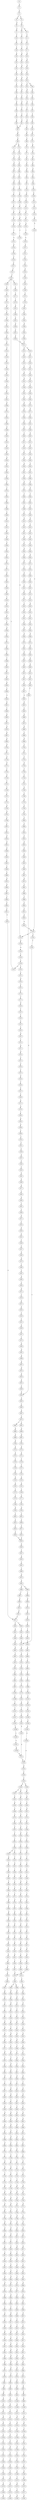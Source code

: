 strict digraph  {
	S0 -> S1 [ label = A ];
	S1 -> S2 [ label = C ];
	S2 -> S3 [ label = C ];
	S2 -> S4 [ label = T ];
	S3 -> S5 [ label = G ];
	S4 -> S6 [ label = G ];
	S5 -> S7 [ label = G ];
	S6 -> S8 [ label = G ];
	S6 -> S9 [ label = C ];
	S7 -> S10 [ label = C ];
	S8 -> S11 [ label = C ];
	S9 -> S12 [ label = C ];
	S10 -> S13 [ label = C ];
	S11 -> S14 [ label = C ];
	S12 -> S15 [ label = C ];
	S13 -> S16 [ label = C ];
	S14 -> S17 [ label = C ];
	S15 -> S18 [ label = T ];
	S16 -> S19 [ label = A ];
	S17 -> S20 [ label = A ];
	S18 -> S21 [ label = A ];
	S19 -> S22 [ label = G ];
	S20 -> S23 [ label = G ];
	S21 -> S24 [ label = G ];
	S22 -> S25 [ label = T ];
	S23 -> S26 [ label = G ];
	S24 -> S27 [ label = G ];
	S25 -> S28 [ label = T ];
	S26 -> S29 [ label = T ];
	S27 -> S30 [ label = T ];
	S28 -> S31 [ label = G ];
	S29 -> S32 [ label = G ];
	S30 -> S33 [ label = G ];
	S31 -> S34 [ label = T ];
	S32 -> S35 [ label = C ];
	S32 -> S36 [ label = G ];
	S33 -> S37 [ label = T ];
	S34 -> S38 [ label = G ];
	S35 -> S39 [ label = G ];
	S36 -> S40 [ label = G ];
	S37 -> S41 [ label = G ];
	S38 -> S42 [ label = C ];
	S39 -> S43 [ label = C ];
	S40 -> S44 [ label = C ];
	S41 -> S45 [ label = C ];
	S42 -> S46 [ label = G ];
	S43 -> S47 [ label = G ];
	S44 -> S48 [ label = T ];
	S45 -> S49 [ label = G ];
	S46 -> S50 [ label = T ];
	S47 -> S51 [ label = T ];
	S48 -> S52 [ label = T ];
	S49 -> S53 [ label = T ];
	S50 -> S54 [ label = C ];
	S51 -> S55 [ label = C ];
	S52 -> S56 [ label = C ];
	S53 -> S57 [ label = C ];
	S54 -> S58 [ label = G ];
	S55 -> S59 [ label = G ];
	S56 -> S60 [ label = G ];
	S57 -> S61 [ label = G ];
	S58 -> S62 [ label = A ];
	S59 -> S63 [ label = T ];
	S60 -> S64 [ label = A ];
	S61 -> S62 [ label = A ];
	S62 -> S65 [ label = A ];
	S63 -> S66 [ label = G ];
	S64 -> S67 [ label = A ];
	S65 -> S68 [ label = C ];
	S66 -> S69 [ label = C ];
	S67 -> S70 [ label = C ];
	S68 -> S71 [ label = C ];
	S68 -> S72 [ label = A ];
	S69 -> S73 [ label = A ];
	S70 -> S74 [ label = A ];
	S71 -> S75 [ label = T ];
	S72 -> S76 [ label = C ];
	S73 -> S77 [ label = T ];
	S74 -> S78 [ label = C ];
	S75 -> S79 [ label = T ];
	S76 -> S80 [ label = C ];
	S77 -> S81 [ label = C ];
	S78 -> S82 [ label = G ];
	S79 -> S83 [ label = C ];
	S80 -> S84 [ label = C ];
	S81 -> S85 [ label = C ];
	S82 -> S86 [ label = C ];
	S83 -> S87 [ label = G ];
	S84 -> S88 [ label = G ];
	S85 -> S89 [ label = G ];
	S86 -> S90 [ label = G ];
	S87 -> S91 [ label = T ];
	S88 -> S92 [ label = T ];
	S89 -> S93 [ label = C ];
	S90 -> S94 [ label = C ];
	S91 -> S95 [ label = A ];
	S92 -> S96 [ label = A ];
	S93 -> S97 [ label = A ];
	S94 -> S98 [ label = A ];
	S95 -> S99 [ label = C ];
	S96 -> S100 [ label = C ];
	S97 -> S101 [ label = C ];
	S98 -> S102 [ label = C ];
	S99 -> S103 [ label = T ];
	S100 -> S104 [ label = G ];
	S101 -> S105 [ label = G ];
	S102 -> S106 [ label = G ];
	S103 -> S107 [ label = T ];
	S104 -> S108 [ label = T ];
	S105 -> S109 [ label = T ];
	S106 -> S110 [ label = T ];
	S107 -> S111 [ label = C ];
	S108 -> S112 [ label = C ];
	S109 -> S113 [ label = C ];
	S110 -> S114 [ label = C ];
	S111 -> S115 [ label = A ];
	S112 -> S116 [ label = C ];
	S113 -> S117 [ label = G ];
	S114 -> S118 [ label = C ];
	S115 -> S119 [ label = A ];
	S116 -> S120 [ label = A ];
	S117 -> S121 [ label = A ];
	S118 -> S122 [ label = A ];
	S119 -> S123 [ label = G ];
	S120 -> S124 [ label = G ];
	S121 -> S125 [ label = G ];
	S122 -> S126 [ label = G ];
	S123 -> S127 [ label = C ];
	S124 -> S128 [ label = C ];
	S125 -> S129 [ label = C ];
	S126 -> S130 [ label = C ];
	S127 -> S131 [ label = G ];
	S128 -> S132 [ label = G ];
	S129 -> S133 [ label = G ];
	S130 -> S134 [ label = T ];
	S130 -> S132 [ label = G ];
	S131 -> S135 [ label = A ];
	S132 -> S136 [ label = A ];
	S133 -> S137 [ label = A ];
	S134 -> S138 [ label = T ];
	S135 -> S139 [ label = G ];
	S136 -> S140 [ label = G ];
	S137 -> S141 [ label = G ];
	S138 -> S142 [ label = C ];
	S139 -> S143 [ label = T ];
	S140 -> S144 [ label = T ];
	S141 -> S145 [ label = T ];
	S142 -> S146 [ label = A ];
	S143 -> S147 [ label = C ];
	S144 -> S148 [ label = C ];
	S145 -> S149 [ label = C ];
	S146 -> S150 [ label = C ];
	S147 -> S151 [ label = C ];
	S148 -> S152 [ label = C ];
	S148 -> S153 [ label = T ];
	S149 -> S154 [ label = G ];
	S150 -> S155 [ label = G ];
	S151 -> S156 [ label = C ];
	S152 -> S156 [ label = C ];
	S153 -> S157 [ label = C ];
	S154 -> S158 [ label = A ];
	S155 -> S159 [ label = C ];
	S156 -> S160 [ label = T ];
	S156 -> S161 [ label = G ];
	S157 -> S162 [ label = G ];
	S158 -> S163 [ label = A ];
	S159 -> S164 [ label = C ];
	S160 -> S165 [ label = C ];
	S161 -> S166 [ label = C ];
	S162 -> S167 [ label = T ];
	S163 -> S168 [ label = C ];
	S164 -> S169 [ label = C ];
	S165 -> S170 [ label = C ];
	S166 -> S171 [ label = C ];
	S167 -> S172 [ label = C ];
	S168 -> S173 [ label = C ];
	S169 -> S174 [ label = T ];
	S170 -> S175 [ label = G ];
	S171 -> S176 [ label = T ];
	S172 -> S177 [ label = T ];
	S173 -> S178 [ label = T ];
	S174 -> S179 [ label = T ];
	S175 -> S180 [ label = G ];
	S176 -> S181 [ label = G ];
	S177 -> S182 [ label = G ];
	S178 -> S183 [ label = G ];
	S179 -> S184 [ label = C ];
	S180 -> S185 [ label = T ];
	S181 -> S186 [ label = T ];
	S182 -> S187 [ label = T ];
	S183 -> S188 [ label = T ];
	S184 -> S189 [ label = A ];
	S185 -> S190 [ label = C ];
	S186 -> S191 [ label = C ];
	S187 -> S192 [ label = T ];
	S188 -> S193 [ label = C ];
	S189 -> S194 [ label = T ];
	S190 -> S195 [ label = T ];
	S191 -> S196 [ label = G ];
	S192 -> S197 [ label = C ];
	S193 -> S198 [ label = G ];
	S194 -> S199 [ label = C ];
	S195 -> S200 [ label = G ];
	S196 -> S201 [ label = C ];
	S197 -> S202 [ label = C ];
	S198 -> S203 [ label = C ];
	S199 -> S204 [ label = C ];
	S200 -> S205 [ label = G ];
	S201 -> S206 [ label = G ];
	S202 -> S207 [ label = G ];
	S203 -> S208 [ label = G ];
	S204 -> S209 [ label = A ];
	S205 -> S210 [ label = A ];
	S206 -> S211 [ label = C ];
	S207 -> S212 [ label = T ];
	S208 -> S211 [ label = C ];
	S209 -> S213 [ label = G ];
	S210 -> S214 [ label = G ];
	S211 -> S215 [ label = G ];
	S211 -> S216 [ label = A ];
	S212 -> S217 [ label = G ];
	S213 -> S218 [ label = A ];
	S214 -> S219 [ label = G ];
	S215 -> S220 [ label = A ];
	S216 -> S221 [ label = A ];
	S217 -> S222 [ label = G ];
	S218 -> S223 [ label = A ];
	S219 -> S224 [ label = G ];
	S220 -> S225 [ label = G ];
	S221 -> S226 [ label = C ];
	S222 -> S227 [ label = C ];
	S223 -> S228 [ label = C ];
	S224 -> S229 [ label = T ];
	S225 -> S230 [ label = C ];
	S226 -> S231 [ label = C ];
	S227 -> S232 [ label = C ];
	S228 -> S233 [ label = C ];
	S229 -> S234 [ label = G ];
	S230 -> S235 [ label = A ];
	S231 -> S236 [ label = C ];
	S232 -> S237 [ label = C ];
	S233 -> S238 [ label = A ];
	S233 -> S239 [ label = G ];
	S234 -> S240 [ label = T ];
	S235 -> S241 [ label = G ];
	S236 -> S242 [ label = G ];
	S237 -> S243 [ label = G ];
	S238 -> S244 [ label = G ];
	S238 -> S245 [ label = C ];
	S239 -> S246 [ label = G ];
	S240 -> S247 [ label = T ];
	S241 -> S248 [ label = T ];
	S242 -> S249 [ label = T ];
	S243 -> S250 [ label = T ];
	S244 -> S251 [ label = A ];
	S245 -> S252 [ label = C ];
	S246 -> S253 [ label = A ];
	S247 -> S254 [ label = C ];
	S248 -> S255 [ label = G ];
	S249 -> S256 [ label = A ];
	S250 -> S257 [ label = C ];
	S251 -> S258 [ label = C ];
	S252 -> S259 [ label = A ];
	S253 -> S260 [ label = C ];
	S254 -> S261 [ label = C ];
	S255 -> S262 [ label = C ];
	S256 -> S263 [ label = C ];
	S257 -> S264 [ label = C ];
	S258 -> S265 [ label = T ];
	S259 -> S266 [ label = C ];
	S260 -> S267 [ label = G ];
	S261 -> S268 [ label = A ];
	S262 -> S269 [ label = A ];
	S263 -> S270 [ label = A ];
	S264 -> S271 [ label = A ];
	S265 -> S272 [ label = C ];
	S266 -> S273 [ label = C ];
	S267 -> S274 [ label = C ];
	S268 -> S275 [ label = G ];
	S269 -> S276 [ label = A ];
	S270 -> S277 [ label = G ];
	S271 -> S278 [ label = G ];
	S272 -> S279 [ label = C ];
	S273 -> S280 [ label = C ];
	S274 -> S281 [ label = C ];
	S275 -> S282 [ label = C ];
	S276 -> S283 [ label = C ];
	S277 -> S284 [ label = C ];
	S278 -> S285 [ label = T ];
	S279 -> S286 [ label = C ];
	S280 -> S287 [ label = C ];
	S281 -> S288 [ label = C ];
	S282 -> S289 [ label = A ];
	S283 -> S290 [ label = A ];
	S284 -> S291 [ label = A ];
	S285 -> S292 [ label = A ];
	S286 -> S293 [ label = A ];
	S287 -> S294 [ label = T ];
	S288 -> S295 [ label = A ];
	S289 -> S296 [ label = G ];
	S290 -> S297 [ label = G ];
	S291 -> S298 [ label = G ];
	S292 -> S299 [ label = G ];
	S293 -> S300 [ label = T ];
	S294 -> S301 [ label = T ];
	S295 -> S302 [ label = T ];
	S296 -> S303 [ label = A ];
	S297 -> S304 [ label = C ];
	S298 -> S305 [ label = G ];
	S299 -> S306 [ label = C ];
	S300 -> S307 [ label = C ];
	S301 -> S308 [ label = C ];
	S302 -> S309 [ label = C ];
	S303 -> S310 [ label = T ];
	S304 -> S311 [ label = T ];
	S305 -> S312 [ label = T ];
	S306 -> S313 [ label = T ];
	S307 -> S314 [ label = T ];
	S308 -> S315 [ label = C ];
	S308 -> S316 [ label = G ];
	S309 -> S317 [ label = G ];
	S310 -> S318 [ label = A ];
	S311 -> S319 [ label = A ];
	S312 -> S320 [ label = G ];
	S313 -> S321 [ label = C ];
	S314 -> S322 [ label = G ];
	S315 -> S323 [ label = T ];
	S316 -> S324 [ label = A ];
	S317 -> S325 [ label = T ];
	S318 -> S326 [ label = A ];
	S319 -> S327 [ label = C ];
	S320 -> S328 [ label = C ];
	S321 -> S329 [ label = C ];
	S322 -> S330 [ label = C ];
	S323 -> S331 [ label = G ];
	S324 -> S332 [ label = T ];
	S325 -> S333 [ label = C ];
	S326 -> S334 [ label = A ];
	S327 -> S335 [ label = G ];
	S328 -> S336 [ label = A ];
	S329 -> S337 [ label = A ];
	S330 -> S338 [ label = C ];
	S331 -> S339 [ label = T ];
	S332 -> S340 [ label = C ];
	S333 -> S341 [ label = C ];
	S334 -> S342 [ label = A ];
	S335 -> S343 [ label = A ];
	S336 -> S344 [ label = C ];
	S337 -> S345 [ label = C ];
	S338 -> S346 [ label = A ];
	S339 -> S347 [ label = C ];
	S340 -> S348 [ label = G ];
	S341 -> S349 [ label = T ];
	S342 -> S350 [ label = A ];
	S343 -> S351 [ label = G ];
	S344 -> S352 [ label = G ];
	S345 -> S353 [ label = C ];
	S346 -> S354 [ label = G ];
	S347 -> S355 [ label = C ];
	S348 -> S356 [ label = T ];
	S349 -> S357 [ label = C ];
	S350 -> S358 [ label = C ];
	S351 -> S359 [ label = A ];
	S352 -> S360 [ label = C ];
	S353 -> S361 [ label = G ];
	S354 -> S362 [ label = T ];
	S355 -> S363 [ label = T ];
	S356 -> S364 [ label = T ];
	S357 -> S365 [ label = T ];
	S358 -> S366 [ label = T ];
	S359 -> S367 [ label = A ];
	S360 -> S368 [ label = G ];
	S361 -> S369 [ label = G ];
	S362 -> S370 [ label = C ];
	S363 -> S371 [ label = T ];
	S364 -> S372 [ label = T ];
	S365 -> S373 [ label = T ];
	S366 -> S374 [ label = T ];
	S367 -> S375 [ label = C ];
	S368 -> S376 [ label = G ];
	S369 -> S377 [ label = A ];
	S370 -> S378 [ label = G ];
	S371 -> S379 [ label = G ];
	S372 -> S380 [ label = G ];
	S373 -> S381 [ label = C ];
	S374 -> S382 [ label = T ];
	S375 -> S383 [ label = T ];
	S376 -> S384 [ label = T ];
	S377 -> S385 [ label = C ];
	S378 -> S386 [ label = T ];
	S379 -> S387 [ label = T ];
	S380 -> S388 [ label = T ];
	S381 -> S389 [ label = T ];
	S382 -> S390 [ label = G ];
	S383 -> S391 [ label = G ];
	S384 -> S392 [ label = G ];
	S385 -> S393 [ label = G ];
	S386 -> S394 [ label = A ];
	S387 -> S395 [ label = A ];
	S388 -> S396 [ label = A ];
	S389 -> S397 [ label = C ];
	S390 -> S398 [ label = C ];
	S391 -> S399 [ label = G ];
	S392 -> S400 [ label = C ];
	S393 -> S401 [ label = T ];
	S394 -> S402 [ label = A ];
	S395 -> S403 [ label = G ];
	S396 -> S404 [ label = G ];
	S397 -> S405 [ label = G ];
	S398 -> S406 [ label = C ];
	S399 -> S407 [ label = C ];
	S400 -> S408 [ label = C ];
	S401 -> S409 [ label = C ];
	S402 -> S410 [ label = G ];
	S403 -> S411 [ label = G ];
	S404 -> S412 [ label = G ];
	S405 -> S413 [ label = G ];
	S406 -> S414 [ label = G ];
	S407 -> S415 [ label = G ];
	S408 -> S416 [ label = G ];
	S409 -> S417 [ label = G ];
	S410 -> S418 [ label = A ];
	S411 -> S419 [ label = A ];
	S412 -> S420 [ label = A ];
	S413 -> S421 [ label = A ];
	S414 -> S422 [ label = T ];
	S415 -> S423 [ label = C ];
	S416 -> S424 [ label = C ];
	S417 -> S425 [ label = T ];
	S418 -> S426 [ label = C ];
	S419 -> S427 [ label = G ];
	S420 -> S428 [ label = A ];
	S421 -> S429 [ label = G ];
	S422 -> S430 [ label = A ];
	S423 -> S431 [ label = A ];
	S424 -> S432 [ label = A ];
	S425 -> S433 [ label = G ];
	S426 -> S434 [ label = G ];
	S427 -> S435 [ label = A ];
	S428 -> S436 [ label = A ];
	S429 -> S437 [ label = A ];
	S430 -> S438 [ label = G ];
	S431 -> S439 [ label = G ];
	S432 -> S440 [ label = A ];
	S433 -> S441 [ label = A ];
	S434 -> S442 [ label = G ];
	S435 -> S443 [ label = G ];
	S436 -> S444 [ label = G ];
	S437 -> S445 [ label = G ];
	S438 -> S446 [ label = C ];
	S439 -> S447 [ label = C ];
	S440 -> S448 [ label = C ];
	S441 -> S449 [ label = C ];
	S442 -> S450 [ label = C ];
	S443 -> S451 [ label = G ];
	S444 -> S452 [ label = G ];
	S445 -> S453 [ label = G ];
	S446 -> S454 [ label = C ];
	S447 -> S455 [ label = G ];
	S448 -> S456 [ label = C ];
	S449 -> S457 [ label = C ];
	S450 -> S458 [ label = T ];
	S451 -> S459 [ label = T ];
	S452 -> S460 [ label = T ];
	S453 -> S461 [ label = T ];
	S454 -> S462 [ label = G ];
	S455 -> S463 [ label = G ];
	S456 -> S464 [ label = A ];
	S457 -> S465 [ label = G ];
	S458 -> S466 [ label = C ];
	S459 -> S467 [ label = C ];
	S460 -> S468 [ label = C ];
	S461 -> S469 [ label = C ];
	S462 -> S470 [ label = G ];
	S463 -> S471 [ label = G ];
	S464 -> S472 [ label = G ];
	S465 -> S473 [ label = G ];
	S466 -> S474 [ label = T ];
	S467 -> S475 [ label = C ];
	S468 -> S476 [ label = C ];
	S469 -> S475 [ label = C ];
	S470 -> S477 [ label = T ];
	S471 -> S478 [ label = T ];
	S472 -> S479 [ label = T ];
	S473 -> S480 [ label = T ];
	S474 -> S481 [ label = C ];
	S475 -> S482 [ label = C ];
	S476 -> S483 [ label = C ];
	S477 -> S484 [ label = G ];
	S478 -> S485 [ label = G ];
	S479 -> S486 [ label = C ];
	S480 -> S487 [ label = C ];
	S481 -> S488 [ label = G ];
	S482 -> S489 [ label = A ];
	S482 -> S490 [ label = G ];
	S483 -> S491 [ label = G ];
	S484 -> S492 [ label = A ];
	S485 -> S493 [ label = C ];
	S486 -> S494 [ label = G ];
	S487 -> S495 [ label = G ];
	S488 -> S496 [ label = A ];
	S489 -> S497 [ label = G ];
	S490 -> S498 [ label = G ];
	S491 -> S499 [ label = A ];
	S492 -> S500 [ label = C ];
	S493 -> S501 [ label = C ];
	S494 -> S502 [ label = C ];
	S495 -> S503 [ label = C ];
	S496 -> S504 [ label = A ];
	S497 -> S505 [ label = A ];
	S498 -> S506 [ label = A ];
	S499 -> S507 [ label = A ];
	S500 -> S508 [ label = G ];
	S501 -> S509 [ label = G ];
	S502 -> S510 [ label = G ];
	S503 -> S511 [ label = G ];
	S504 -> S512 [ label = G ];
	S505 -> S513 [ label = G ];
	S506 -> S514 [ label = G ];
	S507 -> S515 [ label = G ];
	S508 -> S516 [ label = T ];
	S509 -> S517 [ label = C ];
	S510 -> S518 [ label = C ];
	S511 -> S519 [ label = T ];
	S512 -> S520 [ label = T ];
	S513 -> S521 [ label = C ];
	S514 -> S522 [ label = G ];
	S515 -> S523 [ label = T ];
	S516 -> S524 [ label = G ];
	S517 -> S525 [ label = C ];
	S518 -> S526 [ label = A ];
	S519 -> S527 [ label = A ];
	S520 -> S528 [ label = C ];
	S521 -> S529 [ label = C ];
	S522 -> S530 [ label = C ];
	S523 -> S531 [ label = C ];
	S524 -> S532 [ label = G ];
	S525 -> S533 [ label = G ];
	S526 -> S534 [ label = G ];
	S527 -> S535 [ label = G ];
	S528 -> S536 [ label = G ];
	S529 -> S537 [ label = A ];
	S530 -> S538 [ label = G ];
	S531 -> S539 [ label = G ];
	S532 -> S540 [ label = G ];
	S533 -> S541 [ label = G ];
	S534 -> S542 [ label = C ];
	S535 -> S543 [ label = C ];
	S536 -> S544 [ label = C ];
	S537 -> S545 [ label = C ];
	S538 -> S546 [ label = T ];
	S539 -> S547 [ label = A ];
	S540 -> S548 [ label = T ];
	S541 -> S549 [ label = T ];
	S542 -> S550 [ label = C ];
	S543 -> S551 [ label = C ];
	S544 -> S552 [ label = G ];
	S545 -> S553 [ label = G ];
	S546 -> S554 [ label = G ];
	S547 -> S555 [ label = G ];
	S548 -> S556 [ label = A ];
	S549 -> S557 [ label = G ];
	S550 -> S558 [ label = G ];
	S551 -> S559 [ label = G ];
	S552 -> S560 [ label = G ];
	S553 -> S561 [ label = G ];
	S554 -> S562 [ label = G ];
	S555 -> S563 [ label = G ];
	S556 -> S564 [ label = C ];
	S557 -> S565 [ label = G ];
	S558 -> S566 [ label = G ];
	S559 -> S567 [ label = C ];
	S560 -> S568 [ label = C ];
	S561 -> S569 [ label = T ];
	S562 -> S570 [ label = T ];
	S563 -> S571 [ label = T ];
	S564 -> S572 [ label = T ];
	S565 -> S573 [ label = T ];
	S566 -> S574 [ label = T ];
	S567 -> S575 [ label = T ];
	S568 -> S576 [ label = T ];
	S569 -> S577 [ label = T ];
	S570 -> S578 [ label = A ];
	S571 -> S579 [ label = A ];
	S572 -> S580 [ label = A ];
	S573 -> S581 [ label = G ];
	S574 -> S582 [ label = G ];
	S575 -> S583 [ label = G ];
	S576 -> S584 [ label = A ];
	S577 -> S585 [ label = A ];
	S578 -> S586 [ label = T ];
	S579 -> S587 [ label = T ];
	S580 -> S588 [ label = T ];
	S581 -> S589 [ label = G ];
	S582 -> S590 [ label = G ];
	S583 -> S591 [ label = G ];
	S584 -> S592 [ label = T ];
	S585 -> S593 [ label = C ];
	S586 -> S594 [ label = G ];
	S587 -> S595 [ label = A ];
	S588 -> S596 [ label = T ];
	S589 -> S597 [ label = A ];
	S590 -> S598 [ label = A ];
	S591 -> S599 [ label = A ];
	S592 -> S600 [ label = A ];
	S593 -> S601 [ label = T ];
	S594 -> S602 [ label = A ];
	S595 -> S603 [ label = A ];
	S596 -> S604 [ label = G ];
	S597 -> S605 [ label = A ];
	S598 -> S606 [ label = A ];
	S599 -> S607 [ label = A ];
	S600 -> S608 [ label = G ];
	S601 -> S609 [ label = G ];
	S602 -> S610 [ label = G ];
	S603 -> S611 [ label = G ];
	S604 -> S612 [ label = G ];
	S605 -> S613 [ label = C ];
	S606 -> S614 [ label = G ];
	S607 -> S615 [ label = G ];
	S608 -> S616 [ label = T ];
	S609 -> S617 [ label = C ];
	S610 -> S618 [ label = C ];
	S611 -> S619 [ label = T ];
	S612 -> S620 [ label = A ];
	S613 -> S621 [ label = C ];
	S614 -> S622 [ label = A ];
	S615 -> S623 [ label = A ];
	S616 -> S624 [ label = A ];
	S617 -> S625 [ label = A ];
	S618 -> S626 [ label = G ];
	S619 -> S627 [ label = C ];
	S620 -> S628 [ label = A ];
	S621 -> S629 [ label = T ];
	S622 -> S630 [ label = A ];
	S623 -> S631 [ label = A ];
	S624 -> S632 [ label = G ];
	S625 -> S633 [ label = G ];
	S626 -> S634 [ label = G ];
	S627 -> S635 [ label = G ];
	S628 -> S636 [ label = C ];
	S629 -> S637 [ label = C ];
	S630 -> S638 [ label = C ];
	S631 -> S639 [ label = C ];
	S632 -> S640 [ label = C ];
	S633 -> S641 [ label = A ];
	S634 -> S642 [ label = T ];
	S635 -> S643 [ label = T ];
	S636 -> S644 [ label = G ];
	S637 -> S645 [ label = G ];
	S638 -> S646 [ label = G ];
	S639 -> S646 [ label = G ];
	S640 -> S647 [ label = C ];
	S641 -> S648 [ label = C ];
	S642 -> S649 [ label = C ];
	S643 -> S650 [ label = G ];
	S644 -> S651 [ label = G ];
	S645 -> S652 [ label = G ];
	S646 -> S653 [ label = G ];
	S647 -> S654 [ label = G ];
	S648 -> S655 [ label = G ];
	S649 -> S656 [ label = G ];
	S650 -> S657 [ label = G ];
	S651 -> S658 [ label = T ];
	S652 -> S659 [ label = C ];
	S653 -> S660 [ label = C ];
	S654 -> S661 [ label = A ];
	S655 -> S662 [ label = G ];
	S656 -> S663 [ label = C ];
	S657 -> S664 [ label = T ];
	S658 -> S665 [ label = A ];
	S659 -> S666 [ label = A ];
	S660 -> S667 [ label = A ];
	S661 -> S668 [ label = A ];
	S662 -> S669 [ label = A ];
	S663 -> S670 [ label = A ];
	S664 -> S671 [ label = A ];
	S665 -> S672 [ label = C ];
	S666 -> S673 [ label = C ];
	S667 -> S674 [ label = C ];
	S668 -> S675 [ label = A ];
	S669 -> S676 [ label = C ];
	S670 -> S677 [ label = C ];
	S671 -> S678 [ label = C ];
	S672 -> S679 [ label = G ];
	S673 -> S680 [ label = G ];
	S674 -> S681 [ label = C ];
	S674 -> S682 [ label = T ];
	S675 -> S683 [ label = C ];
	S676 -> S684 [ label = A ];
	S677 -> S685 [ label = G ];
	S678 -> S686 [ label = C ];
	S679 -> S687 [ label = A ];
	S680 -> S688 [ label = C ];
	S681 -> S689 [ label = G ];
	S682 -> S690 [ label = G ];
	S683 -> S691 [ label = C ];
	S684 -> S692 [ label = C ];
	S685 -> S693 [ label = C ];
	S686 -> S694 [ label = G ];
	S687 -> S695 [ label = A ];
	S688 -> S696 [ label = G ];
	S689 -> S697 [ label = G ];
	S690 -> S698 [ label = G ];
	S691 -> S699 [ label = C ];
	S692 -> S700 [ label = A ];
	S693 -> S701 [ label = G ];
	S694 -> S702 [ label = G ];
	S695 -> S703 [ label = G ];
	S696 -> S704 [ label = C ];
	S697 -> S705 [ label = G ];
	S698 -> S706 [ label = G ];
	S699 -> S707 [ label = C ];
	S700 -> S708 [ label = C ];
	S701 -> S709 [ label = C ];
	S702 -> S710 [ label = T ];
	S703 -> S711 [ label = A ];
	S704 -> S712 [ label = G ];
	S705 -> S713 [ label = A ];
	S706 -> S714 [ label = A ];
	S707 -> S715 [ label = G ];
	S708 -> S716 [ label = C ];
	S709 -> S717 [ label = G ];
	S710 -> S718 [ label = G ];
	S711 -> S719 [ label = A ];
	S712 -> S720 [ label = C ];
	S713 -> S721 [ label = A ];
	S714 -> S722 [ label = A ];
	S715 -> S723 [ label = A ];
	S716 -> S724 [ label = T ];
	S717 -> S725 [ label = G ];
	S718 -> S726 [ label = G ];
	S719 -> S727 [ label = G ];
	S720 -> S728 [ label = G ];
	S721 -> S729 [ label = T ];
	S722 -> S730 [ label = C ];
	S723 -> S731 [ label = C ];
	S724 -> S732 [ label = C ];
	S725 -> S733 [ label = C ];
	S726 -> S734 [ label = T ];
	S727 -> S735 [ label = T ];
	S728 -> S736 [ label = T ];
	S729 -> S737 [ label = T ];
	S730 -> S738 [ label = T ];
	S731 -> S739 [ label = T ];
	S732 -> S740 [ label = T ];
	S733 -> S741 [ label = T ];
	S734 -> S742 [ label = T ];
	S735 -> S743 [ label = G ];
	S736 -> S744 [ label = C ];
	S737 -> S745 [ label = G ];
	S738 -> S746 [ label = G ];
	S739 -> S747 [ label = A ];
	S740 -> S748 [ label = A ];
	S741 -> S749 [ label = G ];
	S742 -> S750 [ label = A ];
	S743 -> S751 [ label = T ];
	S744 -> S752 [ label = G ];
	S745 -> S753 [ label = A ];
	S746 -> S754 [ label = G ];
	S747 -> S755 [ label = G ];
	S748 -> S756 [ label = G ];
	S749 -> S757 [ label = G ];
	S750 -> S758 [ label = G ];
	S751 -> S759 [ label = C ];
	S752 -> S760 [ label = A ];
	S753 -> S761 [ label = A ];
	S754 -> S762 [ label = A ];
	S755 -> S763 [ label = A ];
	S756 -> S764 [ label = A ];
	S757 -> S765 [ label = A ];
	S758 -> S766 [ label = A ];
	S759 -> S767 [ label = C ];
	S760 -> S768 [ label = C ];
	S761 -> S769 [ label = C ];
	S762 -> S770 [ label = C ];
	S763 -> S771 [ label = A ];
	S764 -> S772 [ label = A ];
	S765 -> S773 [ label = A ];
	S766 -> S774 [ label = A ];
	S767 -> S775 [ label = T ];
	S768 -> S776 [ label = G ];
	S769 -> S777 [ label = C ];
	S770 -> S778 [ label = C ];
	S771 -> S779 [ label = T ];
	S772 -> S780 [ label = C ];
	S773 -> S781 [ label = T ];
	S774 -> S782 [ label = G ];
	S775 -> S783 [ label = G ];
	S776 -> S784 [ label = C ];
	S777 -> S785 [ label = C ];
	S778 -> S786 [ label = C ];
	S779 -> S787 [ label = C ];
	S780 -> S788 [ label = G ];
	S781 -> S789 [ label = G ];
	S782 -> S790 [ label = G ];
	S783 -> S791 [ label = G ];
	S784 -> S792 [ label = G ];
	S785 -> S793 [ label = G ];
	S786 -> S794 [ label = G ];
	S787 -> S795 [ label = G ];
	S788 -> S796 [ label = A ];
	S789 -> S797 [ label = G ];
	S790 -> S798 [ label = G ];
	S791 -> S799 [ label = C ];
	S792 -> S800 [ label = C ];
	S793 -> S801 [ label = T ];
	S794 -> S802 [ label = T ];
	S795 -> S803 [ label = G ];
	S796 -> S804 [ label = G ];
	S797 -> S805 [ label = G ];
	S798 -> S806 [ label = G ];
	S799 -> S807 [ label = C ];
	S800 -> S808 [ label = C ];
	S801 -> S809 [ label = C ];
	S802 -> S810 [ label = C ];
	S803 -> S811 [ label = G ];
	S804 -> S812 [ label = G ];
	S805 -> S813 [ label = G ];
	S806 -> S814 [ label = G ];
	S807 -> S815 [ label = T ];
	S808 -> S816 [ label = T ];
	S809 -> S817 [ label = T ];
	S810 -> S818 [ label = T ];
	S811 -> S819 [ label = T ];
	S812 -> S820 [ label = T ];
	S813 -> S821 [ label = T ];
	S814 -> S822 [ label = T ];
	S815 -> S823 [ label = G ];
	S816 -> S824 [ label = C ];
	S817 -> S825 [ label = C ];
	S818 -> S826 [ label = C ];
	S819 -> S827 [ label = A ];
	S820 -> S828 [ label = G ];
	S821 -> S829 [ label = C ];
	S822 -> S830 [ label = C ];
	S823 -> S831 [ label = G ];
	S824 -> S832 [ label = G ];
	S825 -> S833 [ label = G ];
	S826 -> S833 [ label = G ];
	S827 -> S834 [ label = T ];
	S828 -> S835 [ label = T ];
	S829 -> S836 [ label = C ];
	S830 -> S837 [ label = C ];
	S831 -> S838 [ label = G ];
	S832 -> S839 [ label = G ];
	S833 -> S840 [ label = G ];
	S834 -> S841 [ label = C ];
	S835 -> S842 [ label = C ];
	S836 -> S843 [ label = G ];
	S837 -> S844 [ label = G ];
	S838 -> S845 [ label = T ];
	S839 -> S846 [ label = G ];
	S840 -> S847 [ label = C ];
	S841 -> S848 [ label = C ];
	S842 -> S849 [ label = C ];
	S843 -> S850 [ label = C ];
	S844 -> S851 [ label = T ];
	S845 -> S852 [ label = C ];
	S846 -> S853 [ label = C ];
	S847 -> S854 [ label = A ];
	S848 -> S855 [ label = C ];
	S849 -> S856 [ label = C ];
	S850 -> S857 [ label = C ];
	S851 -> S858 [ label = C ];
	S852 -> S859 [ label = C ];
	S853 -> S860 [ label = T ];
	S854 -> S861 [ label = C ];
	S855 -> S862 [ label = G ];
	S856 -> S863 [ label = T ];
	S857 -> S864 [ label = G ];
	S858 -> S865 [ label = G ];
	S859 -> S866 [ label = C ];
	S860 -> S867 [ label = C ];
	S861 -> S868 [ label = C ];
	S862 -> S869 [ label = A ];
	S863 -> S870 [ label = G ];
	S864 -> S871 [ label = G ];
	S865 -> S872 [ label = G ];
	S866 -> S873 [ label = G ];
	S867 -> S874 [ label = A ];
	S868 -> S875 [ label = G ];
	S869 -> S876 [ label = A ];
	S870 -> S877 [ label = T ];
	S871 -> S878 [ label = A ];
	S872 -> S879 [ label = A ];
	S873 -> S880 [ label = A ];
	S874 -> S881 [ label = C ];
	S875 -> S882 [ label = A ];
	S876 -> S883 [ label = A ];
	S877 -> S884 [ label = C ];
	S878 -> S885 [ label = A ];
	S879 -> S886 [ label = A ];
	S880 -> S887 [ label = G ];
	S881 -> S888 [ label = G ];
	S882 -> S889 [ label = G ];
	S882 -> S890 [ label = A ];
	S883 -> S891 [ label = G ];
	S884 -> S892 [ label = C ];
	S885 -> S893 [ label = C ];
	S886 -> S894 [ label = C ];
	S887 -> S895 [ label = T ];
	S888 -> S896 [ label = T ];
	S889 -> S897 [ label = T ];
	S890 -> S898 [ label = T ];
	S891 -> S899 [ label = T ];
	S892 -> S900 [ label = T ];
	S893 -> S901 [ label = T ];
	S894 -> S902 [ label = T ];
	S895 -> S903 [ label = C ];
	S896 -> S904 [ label = C ];
	S897 -> S905 [ label = C ];
	S898 -> S906 [ label = G ];
	S899 -> S907 [ label = G ];
	S900 -> S908 [ label = A ];
	S901 -> S909 [ label = G ];
	S902 -> S910 [ label = A ];
	S903 -> S911 [ label = C ];
	S904 -> S912 [ label = C ];
	S905 -> S913 [ label = C ];
	S906 -> S914 [ label = T ];
	S907 -> S915 [ label = T ];
	S908 -> S916 [ label = C ];
	S909 -> S917 [ label = C ];
	S910 -> S918 [ label = C ];
	S911 -> S919 [ label = A ];
	S912 -> S920 [ label = A ];
	S913 -> S921 [ label = A ];
	S914 -> S922 [ label = A ];
	S915 -> S923 [ label = C ];
	S916 -> S924 [ label = T ];
	S917 -> S925 [ label = A ];
	S918 -> S926 [ label = A ];
	S919 -> S927 [ label = G ];
	S920 -> S928 [ label = G ];
	S921 -> S927 [ label = G ];
	S922 -> S929 [ label = G ];
	S923 -> S930 [ label = G ];
	S924 -> S931 [ label = A ];
	S925 -> S932 [ label = A ];
	S926 -> S933 [ label = A ];
	S927 -> S934 [ label = T ];
	S927 -> S935 [ label = C ];
	S928 -> S130 [ label = C ];
	S929 -> S936 [ label = T ];
	S930 -> S937 [ label = T ];
	S931 -> S938 [ label = C ];
	S932 -> S939 [ label = C ];
	S933 -> S940 [ label = C ];
	S934 -> S941 [ label = A ];
	S935 -> S942 [ label = T ];
	S936 -> S943 [ label = T ];
	S937 -> S944 [ label = C ];
	S938 -> S945 [ label = C ];
	S939 -> S946 [ label = C ];
	S940 -> S947 [ label = G ];
	S941 -> S948 [ label = G ];
	S942 -> S949 [ label = T ];
	S943 -> S950 [ label = T ];
	S944 -> S951 [ label = G ];
	S945 -> S952 [ label = A ];
	S946 -> S953 [ label = A ];
	S947 -> S954 [ label = A ];
	S948 -> S955 [ label = G ];
	S949 -> S142 [ label = C ];
	S950 -> S956 [ label = C ];
	S951 -> S957 [ label = G ];
	S952 -> S958 [ label = G ];
	S953 -> S959 [ label = G ];
	S954 -> S960 [ label = A ];
	S955 -> S961 [ label = G ];
	S956 -> S962 [ label = A ];
	S957 -> S963 [ label = A ];
	S958 -> S964 [ label = G ];
	S959 -> S965 [ label = A ];
	S960 -> S966 [ label = A ];
	S961 -> S967 [ label = T ];
	S962 -> S968 [ label = C ];
	S963 -> S969 [ label = A ];
	S964 -> S970 [ label = A ];
	S965 -> S971 [ label = A ];
	S966 -> S972 [ label = A ];
	S967 -> S973 [ label = C ];
	S968 -> S974 [ label = T ];
	S969 -> S975 [ label = C ];
	S970 -> S976 [ label = G ];
	S971 -> S977 [ label = C ];
	S972 -> S978 [ label = C ];
	S973 -> S979 [ label = A ];
	S974 -> S980 [ label = C ];
	S975 -> S981 [ label = A ];
	S976 -> S982 [ label = A ];
	S977 -> S983 [ label = A ];
	S978 -> S984 [ label = A ];
	S979 -> S985 [ label = C ];
	S980 -> S986 [ label = C ];
	S981 -> S987 [ label = G ];
	S982 -> S988 [ label = G ];
	S983 -> S989 [ label = G ];
	S984 -> S990 [ label = G ];
	S985 -> S991 [ label = T ];
	S986 -> S992 [ label = T ];
	S987 -> S993 [ label = G ];
	S988 -> S994 [ label = T ];
	S989 -> S995 [ label = C ];
	S990 -> S996 [ label = A ];
	S991 -> S997 [ label = C ];
	S992 -> S998 [ label = T ];
	S993 -> S999 [ label = A ];
	S994 -> S1000 [ label = C ];
	S995 -> S1001 [ label = C ];
	S996 -> S1002 [ label = A ];
	S997 -> S1003 [ label = G ];
	S998 -> S1004 [ label = T ];
	S999 -> S1005 [ label = A ];
	S1000 -> S1006 [ label = A ];
	S1001 -> S1007 [ label = G ];
	S1002 -> S1008 [ label = G ];
	S1003 -> S1009 [ label = C ];
	S1004 -> S1010 [ label = C ];
	S1005 -> S1011 [ label = T ];
	S1006 -> S1012 [ label = G ];
	S1007 -> S1013 [ label = T ];
	S1008 -> S1014 [ label = G ];
	S1009 -> S1015 [ label = T ];
	S1010 -> S1016 [ label = A ];
	S1011 -> S1017 [ label = A ];
	S1012 -> S1018 [ label = G ];
	S1013 -> S1019 [ label = C ];
	S1014 -> S1020 [ label = G ];
	S1015 -> S1021 [ label = T ];
	S1016 -> S1022 [ label = T ];
	S1017 -> S1023 [ label = G ];
	S1018 -> S1024 [ label = A ];
	S1019 -> S1025 [ label = C ];
	S1020 -> S1026 [ label = G ];
	S1021 -> S1027 [ label = C ];
	S1022 -> S1028 [ label = C ];
	S1023 -> S1029 [ label = T ];
	S1024 -> S1030 [ label = C ];
	S1025 -> S1031 [ label = T ];
	S1026 -> S1032 [ label = T ];
	S1027 -> S1033 [ label = A ];
	S1028 -> S1034 [ label = C ];
	S1029 -> S1035 [ label = C ];
	S1030 -> S1036 [ label = C ];
	S1031 -> S1037 [ label = C ];
	S1032 -> S1038 [ label = C ];
	S1033 -> S1039 [ label = T ];
	S1034 -> S1040 [ label = A ];
	S1035 -> S1041 [ label = T ];
	S1036 -> S1042 [ label = A ];
	S1037 -> S1043 [ label = T ];
	S1038 -> S1044 [ label = T ];
	S1039 -> S1045 [ label = C ];
	S1040 -> S1046 [ label = G ];
	S1041 -> S1047 [ label = C ];
	S1042 -> S1048 [ label = G ];
	S1043 -> S1049 [ label = G ];
	S1044 -> S1050 [ label = C ];
	S1045 -> S1051 [ label = C ];
	S1046 -> S218 [ label = A ];
	S1047 -> S1052 [ label = T ];
	S1048 -> S1053 [ label = T ];
	S1049 -> S1054 [ label = T ];
	S1050 -> S1055 [ label = T ];
	S1051 -> S1056 [ label = A ];
	S1052 -> S1057 [ label = C ];
	S1053 -> S1058 [ label = C ];
	S1054 -> S1059 [ label = C ];
	S1055 -> S1060 [ label = C ];
	S1056 -> S213 [ label = G ];
	S1057 -> S1061 [ label = T ];
	S1058 -> S1062 [ label = T ];
	S1059 -> S1063 [ label = G ];
	S1060 -> S1064 [ label = G ];
	S1061 -> S1065 [ label = G ];
	S1062 -> S1066 [ label = C ];
	S1063 -> S1067 [ label = T ];
	S1064 -> S1068 [ label = T ];
	S1065 -> S1069 [ label = A ];
	S1066 -> S1070 [ label = T ];
	S1067 -> S1071 [ label = G ];
	S1068 -> S1072 [ label = G ];
	S1069 -> S1073 [ label = G ];
	S1070 -> S1074 [ label = G ];
	S1071 -> S1075 [ label = G ];
	S1072 -> S1076 [ label = G ];
	S1073 -> S1077 [ label = T ];
	S1074 -> S1078 [ label = T ];
	S1075 -> S1079 [ label = T ];
	S1076 -> S1080 [ label = T ];
	S1077 -> S1081 [ label = A ];
	S1078 -> S1082 [ label = A ];
	S1079 -> S1083 [ label = A ];
	S1080 -> S1084 [ label = A ];
}
